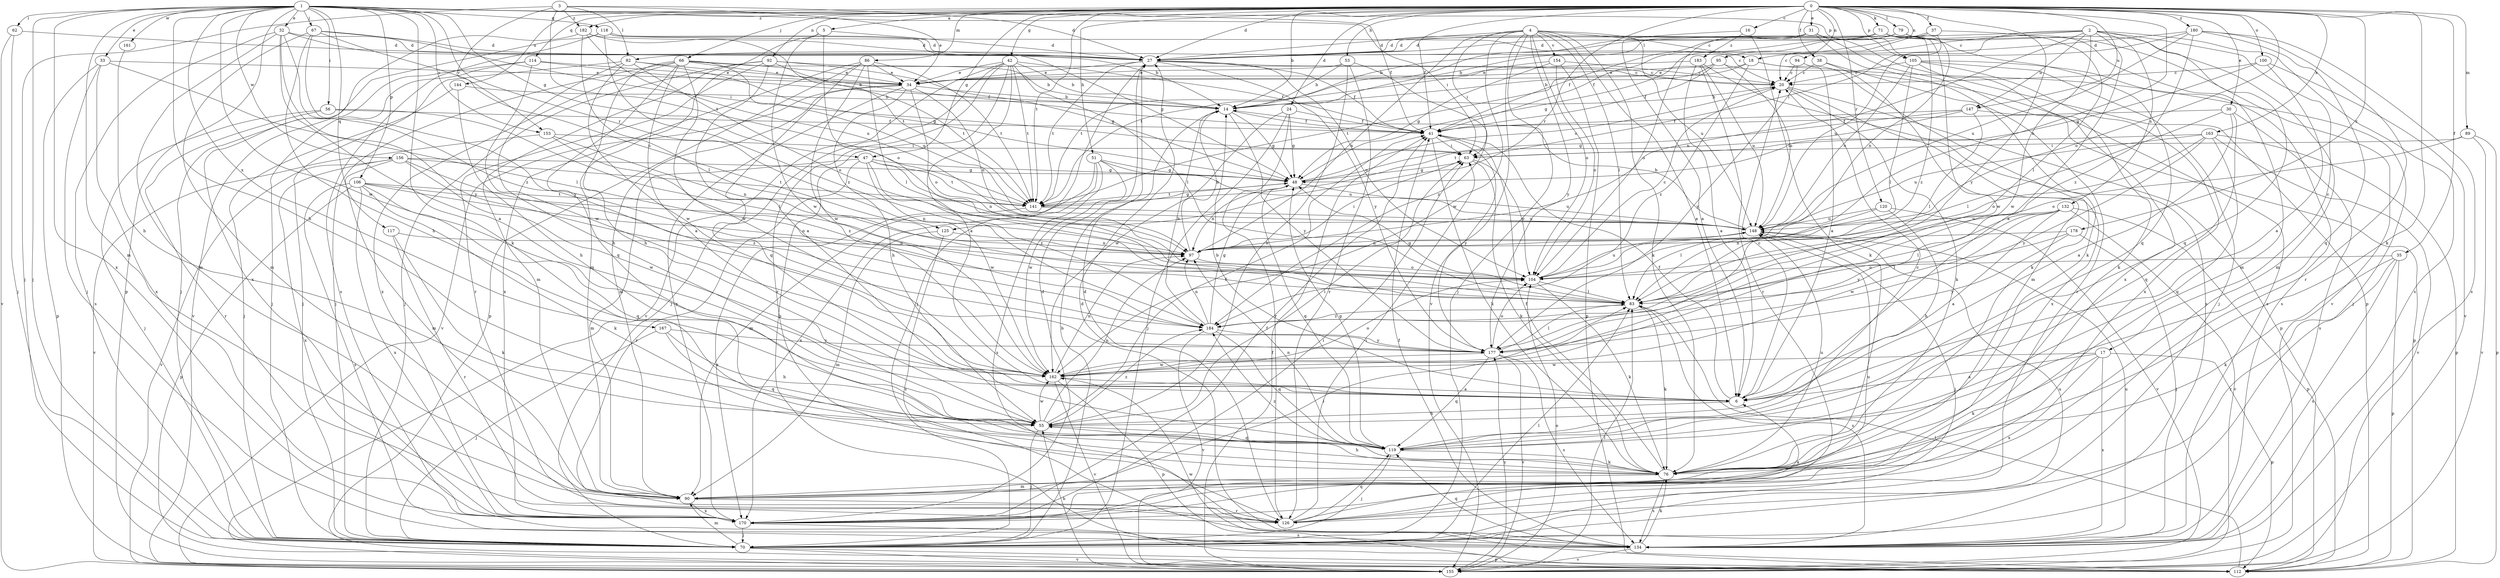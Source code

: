 strict digraph  {
0;
1;
2;
3;
4;
5;
6;
14;
16;
17;
18;
20;
24;
27;
30;
31;
32;
33;
34;
35;
37;
38;
41;
42;
47;
48;
51;
53;
55;
56;
62;
63;
66;
67;
70;
71;
76;
79;
82;
83;
86;
89;
90;
92;
94;
95;
97;
100;
104;
105;
106;
112;
114;
117;
118;
119;
120;
125;
126;
132;
134;
141;
144;
147;
148;
153;
154;
155;
156;
161;
162;
163;
167;
170;
177;
178;
180;
182;
183;
184;
0 -> 5  [label=a];
0 -> 14  [label=b];
0 -> 16  [label=c];
0 -> 24  [label=d];
0 -> 27  [label=d];
0 -> 30  [label=e];
0 -> 31  [label=e];
0 -> 35  [label=f];
0 -> 37  [label=f];
0 -> 38  [label=f];
0 -> 41  [label=f];
0 -> 42  [label=g];
0 -> 47  [label=g];
0 -> 51  [label=h];
0 -> 53  [label=h];
0 -> 66  [label=j];
0 -> 71  [label=k];
0 -> 76  [label=k];
0 -> 79  [label=l];
0 -> 86  [label=m];
0 -> 89  [label=m];
0 -> 92  [label=n];
0 -> 94  [label=n];
0 -> 95  [label=n];
0 -> 97  [label=n];
0 -> 100  [label=o];
0 -> 104  [label=o];
0 -> 105  [label=p];
0 -> 114  [label=q];
0 -> 120  [label=r];
0 -> 125  [label=r];
0 -> 141  [label=t];
0 -> 144  [label=u];
0 -> 147  [label=u];
0 -> 163  [label=x];
0 -> 177  [label=y];
0 -> 178  [label=z];
0 -> 180  [label=z];
0 -> 182  [label=z];
1 -> 32  [label=e];
1 -> 33  [label=e];
1 -> 41  [label=f];
1 -> 47  [label=g];
1 -> 55  [label=h];
1 -> 56  [label=i];
1 -> 62  [label=i];
1 -> 63  [label=i];
1 -> 67  [label=j];
1 -> 70  [label=j];
1 -> 76  [label=k];
1 -> 90  [label=m];
1 -> 105  [label=p];
1 -> 106  [label=p];
1 -> 112  [label=p];
1 -> 117  [label=q];
1 -> 118  [label=q];
1 -> 125  [label=r];
1 -> 153  [label=v];
1 -> 156  [label=w];
1 -> 161  [label=w];
1 -> 162  [label=w];
1 -> 167  [label=x];
1 -> 170  [label=x];
2 -> 6  [label=a];
2 -> 17  [label=c];
2 -> 18  [label=c];
2 -> 82  [label=l];
2 -> 97  [label=n];
2 -> 119  [label=q];
2 -> 132  [label=s];
2 -> 134  [label=s];
2 -> 147  [label=u];
2 -> 148  [label=u];
2 -> 162  [label=w];
3 -> 27  [label=d];
3 -> 34  [label=e];
3 -> 70  [label=j];
3 -> 82  [label=l];
3 -> 141  [label=t];
3 -> 153  [label=v];
3 -> 182  [label=z];
4 -> 6  [label=a];
4 -> 18  [label=c];
4 -> 27  [label=d];
4 -> 63  [label=i];
4 -> 70  [label=j];
4 -> 76  [label=k];
4 -> 83  [label=l];
4 -> 97  [label=n];
4 -> 104  [label=o];
4 -> 148  [label=u];
4 -> 154  [label=v];
4 -> 155  [label=v];
4 -> 162  [label=w];
4 -> 177  [label=y];
5 -> 27  [label=d];
5 -> 90  [label=m];
5 -> 104  [label=o];
5 -> 162  [label=w];
6 -> 14  [label=b];
6 -> 20  [label=c];
6 -> 41  [label=f];
6 -> 55  [label=h];
14 -> 41  [label=f];
14 -> 48  [label=g];
14 -> 177  [label=y];
16 -> 6  [label=a];
16 -> 76  [label=k];
16 -> 183  [label=z];
17 -> 6  [label=a];
17 -> 76  [label=k];
17 -> 112  [label=p];
17 -> 134  [label=s];
17 -> 162  [label=w];
17 -> 170  [label=x];
18 -> 34  [label=e];
18 -> 76  [label=k];
18 -> 134  [label=s];
18 -> 141  [label=t];
18 -> 184  [label=z];
20 -> 14  [label=b];
20 -> 76  [label=k];
20 -> 112  [label=p];
20 -> 170  [label=x];
24 -> 41  [label=f];
24 -> 48  [label=g];
24 -> 70  [label=j];
24 -> 126  [label=r];
24 -> 162  [label=w];
27 -> 20  [label=c];
27 -> 34  [label=e];
27 -> 41  [label=f];
27 -> 70  [label=j];
27 -> 104  [label=o];
27 -> 141  [label=t];
27 -> 177  [label=y];
30 -> 6  [label=a];
30 -> 41  [label=f];
30 -> 83  [label=l];
30 -> 119  [label=q];
30 -> 134  [label=s];
31 -> 27  [label=d];
31 -> 76  [label=k];
31 -> 104  [label=o];
31 -> 112  [label=p];
31 -> 141  [label=t];
31 -> 170  [label=x];
32 -> 6  [label=a];
32 -> 14  [label=b];
32 -> 27  [label=d];
32 -> 70  [label=j];
32 -> 90  [label=m];
32 -> 177  [label=y];
32 -> 184  [label=z];
33 -> 34  [label=e];
33 -> 83  [label=l];
33 -> 112  [label=p];
33 -> 134  [label=s];
33 -> 170  [label=x];
34 -> 14  [label=b];
34 -> 55  [label=h];
34 -> 90  [label=m];
34 -> 97  [label=n];
34 -> 104  [label=o];
34 -> 155  [label=v];
34 -> 170  [label=x];
35 -> 76  [label=k];
35 -> 104  [label=o];
35 -> 112  [label=p];
35 -> 126  [label=r];
35 -> 134  [label=s];
37 -> 20  [label=c];
37 -> 27  [label=d];
37 -> 63  [label=i];
37 -> 83  [label=l];
38 -> 20  [label=c];
38 -> 90  [label=m];
38 -> 126  [label=r];
41 -> 63  [label=i];
41 -> 76  [label=k];
41 -> 177  [label=y];
42 -> 6  [label=a];
42 -> 14  [label=b];
42 -> 34  [label=e];
42 -> 41  [label=f];
42 -> 70  [label=j];
42 -> 83  [label=l];
42 -> 112  [label=p];
42 -> 126  [label=r];
42 -> 141  [label=t];
42 -> 155  [label=v];
47 -> 48  [label=g];
47 -> 90  [label=m];
47 -> 97  [label=n];
47 -> 126  [label=r];
47 -> 141  [label=t];
47 -> 162  [label=w];
47 -> 184  [label=z];
48 -> 20  [label=c];
48 -> 97  [label=n];
48 -> 119  [label=q];
48 -> 141  [label=t];
48 -> 148  [label=u];
51 -> 48  [label=g];
51 -> 90  [label=m];
51 -> 134  [label=s];
51 -> 148  [label=u];
51 -> 162  [label=w];
51 -> 170  [label=x];
53 -> 14  [label=b];
53 -> 34  [label=e];
53 -> 55  [label=h];
53 -> 126  [label=r];
53 -> 184  [label=z];
55 -> 41  [label=f];
55 -> 63  [label=i];
55 -> 70  [label=j];
55 -> 97  [label=n];
55 -> 119  [label=q];
55 -> 162  [label=w];
55 -> 184  [label=z];
56 -> 41  [label=f];
56 -> 70  [label=j];
56 -> 83  [label=l];
56 -> 126  [label=r];
62 -> 27  [label=d];
62 -> 70  [label=j];
62 -> 155  [label=v];
63 -> 48  [label=g];
63 -> 76  [label=k];
63 -> 104  [label=o];
66 -> 6  [label=a];
66 -> 14  [label=b];
66 -> 34  [label=e];
66 -> 41  [label=f];
66 -> 55  [label=h];
66 -> 70  [label=j];
66 -> 119  [label=q];
66 -> 148  [label=u];
66 -> 162  [label=w];
66 -> 170  [label=x];
67 -> 27  [label=d];
67 -> 55  [label=h];
67 -> 63  [label=i];
67 -> 90  [label=m];
67 -> 97  [label=n];
67 -> 177  [label=y];
70 -> 14  [label=b];
70 -> 83  [label=l];
70 -> 90  [label=m];
70 -> 112  [label=p];
70 -> 148  [label=u];
70 -> 155  [label=v];
71 -> 14  [label=b];
71 -> 27  [label=d];
71 -> 41  [label=f];
71 -> 90  [label=m];
71 -> 119  [label=q];
71 -> 155  [label=v];
71 -> 162  [label=w];
71 -> 184  [label=z];
76 -> 41  [label=f];
76 -> 55  [label=h];
76 -> 90  [label=m];
76 -> 134  [label=s];
76 -> 148  [label=u];
76 -> 184  [label=z];
79 -> 27  [label=d];
79 -> 41  [label=f];
79 -> 48  [label=g];
79 -> 90  [label=m];
79 -> 97  [label=n];
82 -> 34  [label=e];
82 -> 48  [label=g];
82 -> 55  [label=h];
82 -> 70  [label=j];
82 -> 104  [label=o];
82 -> 162  [label=w];
83 -> 48  [label=g];
83 -> 76  [label=k];
83 -> 134  [label=s];
83 -> 184  [label=z];
86 -> 34  [label=e];
86 -> 83  [label=l];
86 -> 112  [label=p];
86 -> 119  [label=q];
86 -> 141  [label=t];
86 -> 162  [label=w];
86 -> 170  [label=x];
89 -> 63  [label=i];
89 -> 104  [label=o];
89 -> 112  [label=p];
89 -> 155  [label=v];
90 -> 83  [label=l];
90 -> 126  [label=r];
90 -> 170  [label=x];
92 -> 6  [label=a];
92 -> 20  [label=c];
92 -> 48  [label=g];
92 -> 70  [label=j];
92 -> 90  [label=m];
92 -> 126  [label=r];
92 -> 141  [label=t];
94 -> 6  [label=a];
94 -> 20  [label=c];
94 -> 177  [label=y];
95 -> 14  [label=b];
95 -> 34  [label=e];
95 -> 41  [label=f];
95 -> 70  [label=j];
95 -> 148  [label=u];
97 -> 14  [label=b];
97 -> 63  [label=i];
97 -> 104  [label=o];
100 -> 6  [label=a];
100 -> 20  [label=c];
100 -> 48  [label=g];
100 -> 155  [label=v];
104 -> 20  [label=c];
104 -> 76  [label=k];
104 -> 83  [label=l];
104 -> 148  [label=u];
105 -> 20  [label=c];
105 -> 70  [label=j];
105 -> 76  [label=k];
105 -> 83  [label=l];
105 -> 134  [label=s];
105 -> 148  [label=u];
105 -> 170  [label=x];
106 -> 76  [label=k];
106 -> 97  [label=n];
106 -> 104  [label=o];
106 -> 112  [label=p];
106 -> 119  [label=q];
106 -> 134  [label=s];
106 -> 141  [label=t];
106 -> 170  [label=x];
112 -> 83  [label=l];
112 -> 162  [label=w];
114 -> 14  [label=b];
114 -> 34  [label=e];
114 -> 70  [label=j];
114 -> 155  [label=v];
114 -> 162  [label=w];
117 -> 76  [label=k];
117 -> 97  [label=n];
117 -> 126  [label=r];
118 -> 20  [label=c];
118 -> 27  [label=d];
118 -> 48  [label=g];
118 -> 70  [label=j];
118 -> 134  [label=s];
118 -> 184  [label=z];
119 -> 20  [label=c];
119 -> 48  [label=g];
119 -> 70  [label=j];
119 -> 76  [label=k];
119 -> 97  [label=n];
120 -> 55  [label=h];
120 -> 83  [label=l];
120 -> 148  [label=u];
120 -> 155  [label=v];
125 -> 90  [label=m];
125 -> 97  [label=n];
125 -> 134  [label=s];
126 -> 6  [label=a];
126 -> 27  [label=d];
126 -> 63  [label=i];
126 -> 119  [label=q];
132 -> 6  [label=a];
132 -> 83  [label=l];
132 -> 112  [label=p];
132 -> 148  [label=u];
132 -> 155  [label=v];
132 -> 162  [label=w];
132 -> 177  [label=y];
134 -> 27  [label=d];
134 -> 41  [label=f];
134 -> 76  [label=k];
134 -> 119  [label=q];
134 -> 148  [label=u];
134 -> 155  [label=v];
141 -> 48  [label=g];
141 -> 148  [label=u];
141 -> 170  [label=x];
144 -> 14  [label=b];
144 -> 55  [label=h];
144 -> 70  [label=j];
147 -> 41  [label=f];
147 -> 48  [label=g];
147 -> 83  [label=l];
147 -> 112  [label=p];
147 -> 141  [label=t];
148 -> 14  [label=b];
148 -> 70  [label=j];
148 -> 97  [label=n];
153 -> 63  [label=i];
153 -> 97  [label=n];
153 -> 155  [label=v];
153 -> 184  [label=z];
154 -> 20  [label=c];
154 -> 48  [label=g];
154 -> 104  [label=o];
154 -> 112  [label=p];
154 -> 141  [label=t];
155 -> 41  [label=f];
155 -> 55  [label=h];
155 -> 83  [label=l];
155 -> 104  [label=o];
155 -> 177  [label=y];
156 -> 48  [label=g];
156 -> 90  [label=m];
156 -> 141  [label=t];
156 -> 155  [label=v];
156 -> 162  [label=w];
156 -> 170  [label=x];
156 -> 184  [label=z];
161 -> 55  [label=h];
162 -> 6  [label=a];
162 -> 97  [label=n];
162 -> 104  [label=o];
162 -> 112  [label=p];
162 -> 155  [label=v];
163 -> 63  [label=i];
163 -> 104  [label=o];
163 -> 112  [label=p];
163 -> 119  [label=q];
163 -> 148  [label=u];
163 -> 155  [label=v];
163 -> 177  [label=y];
167 -> 55  [label=h];
167 -> 70  [label=j];
167 -> 119  [label=q];
167 -> 177  [label=y];
170 -> 27  [label=d];
170 -> 41  [label=f];
170 -> 63  [label=i];
170 -> 70  [label=j];
170 -> 134  [label=s];
170 -> 148  [label=u];
177 -> 83  [label=l];
177 -> 104  [label=o];
177 -> 119  [label=q];
177 -> 134  [label=s];
177 -> 155  [label=v];
177 -> 162  [label=w];
178 -> 70  [label=j];
178 -> 83  [label=l];
178 -> 97  [label=n];
178 -> 177  [label=y];
180 -> 14  [label=b];
180 -> 27  [label=d];
180 -> 119  [label=q];
180 -> 126  [label=r];
180 -> 134  [label=s];
180 -> 148  [label=u];
180 -> 184  [label=z];
182 -> 27  [label=d];
182 -> 83  [label=l];
182 -> 141  [label=t];
182 -> 148  [label=u];
182 -> 170  [label=x];
183 -> 6  [label=a];
183 -> 34  [label=e];
183 -> 126  [label=r];
183 -> 134  [label=s];
183 -> 148  [label=u];
184 -> 14  [label=b];
184 -> 48  [label=g];
184 -> 97  [label=n];
184 -> 119  [label=q];
184 -> 155  [label=v];
184 -> 177  [label=y];
}
